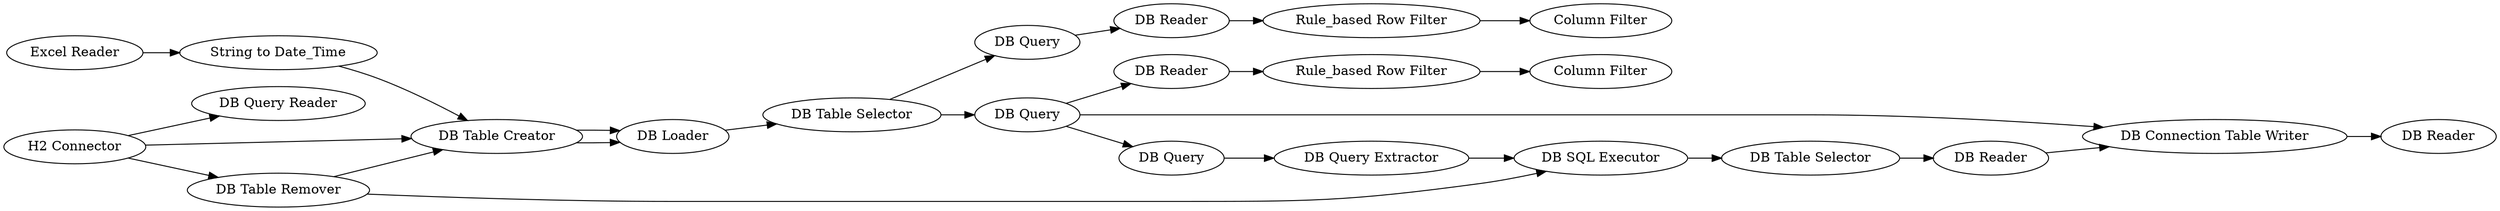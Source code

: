 digraph {
	1875 [label="DB Table Remover"]
	1878 [label="DB Query"]
	1886 [label="Rule_based Row Filter"]
	1887 [label="DB Query"]
	1888 [label="DB Reader"]
	1889 [label="Rule_based Row Filter"]
	1890 [label="Column Filter"]
	1891 [label="DB Loader"]
	1892 [label="DB Table Selector"]
	1894 [label="Column Filter"]
	1907 [label="Excel Reader"]
	1912 [label="String to Date_Time"]
	1914 [label="DB Query Extractor"]
	1915 [label="DB Query"]
	1916 [label="DB SQL Executor"]
	1919 [label="DB Reader"]
	1921 [label="H2 Connector"]
	1922 [label="DB Table Selector"]
	1923 [label="DB Reader"]
	1924 [label="DB Connection Table Writer"]
	1925 [label="DB Reader"]
	1926 [label="DB Query Reader"]
	1927 [label="DB Table Creator"]
	1875 -> 1916
	1875 -> 1927
	1878 -> 1924
	1878 -> 1919
	1878 -> 1915
	1886 -> 1894
	1887 -> 1888
	1888 -> 1889
	1889 -> 1890
	1891 -> 1892
	1892 -> 1878
	1892 -> 1887
	1907 -> 1912
	1912 -> 1927
	1914 -> 1916
	1915 -> 1914
	1916 -> 1922
	1919 -> 1886
	1921 -> 1926
	1921 -> 1875
	1921 -> 1927
	1922 -> 1923
	1923 -> 1924
	1924 -> 1925
	1927 -> 1891
	1927 -> 1891
	rankdir=LR
}
